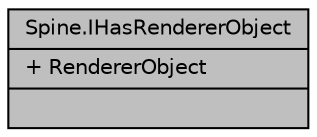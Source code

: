 digraph "Spine.IHasRendererObject"
{
 // LATEX_PDF_SIZE
  edge [fontname="Helvetica",fontsize="10",labelfontname="Helvetica",labelfontsize="10"];
  node [fontname="Helvetica",fontsize="10",shape=record];
  Node1 [label="{Spine.IHasRendererObject\n|+ RendererObject\l|}",height=0.2,width=0.4,color="black", fillcolor="grey75", style="filled", fontcolor="black",tooltip=" "];
}
